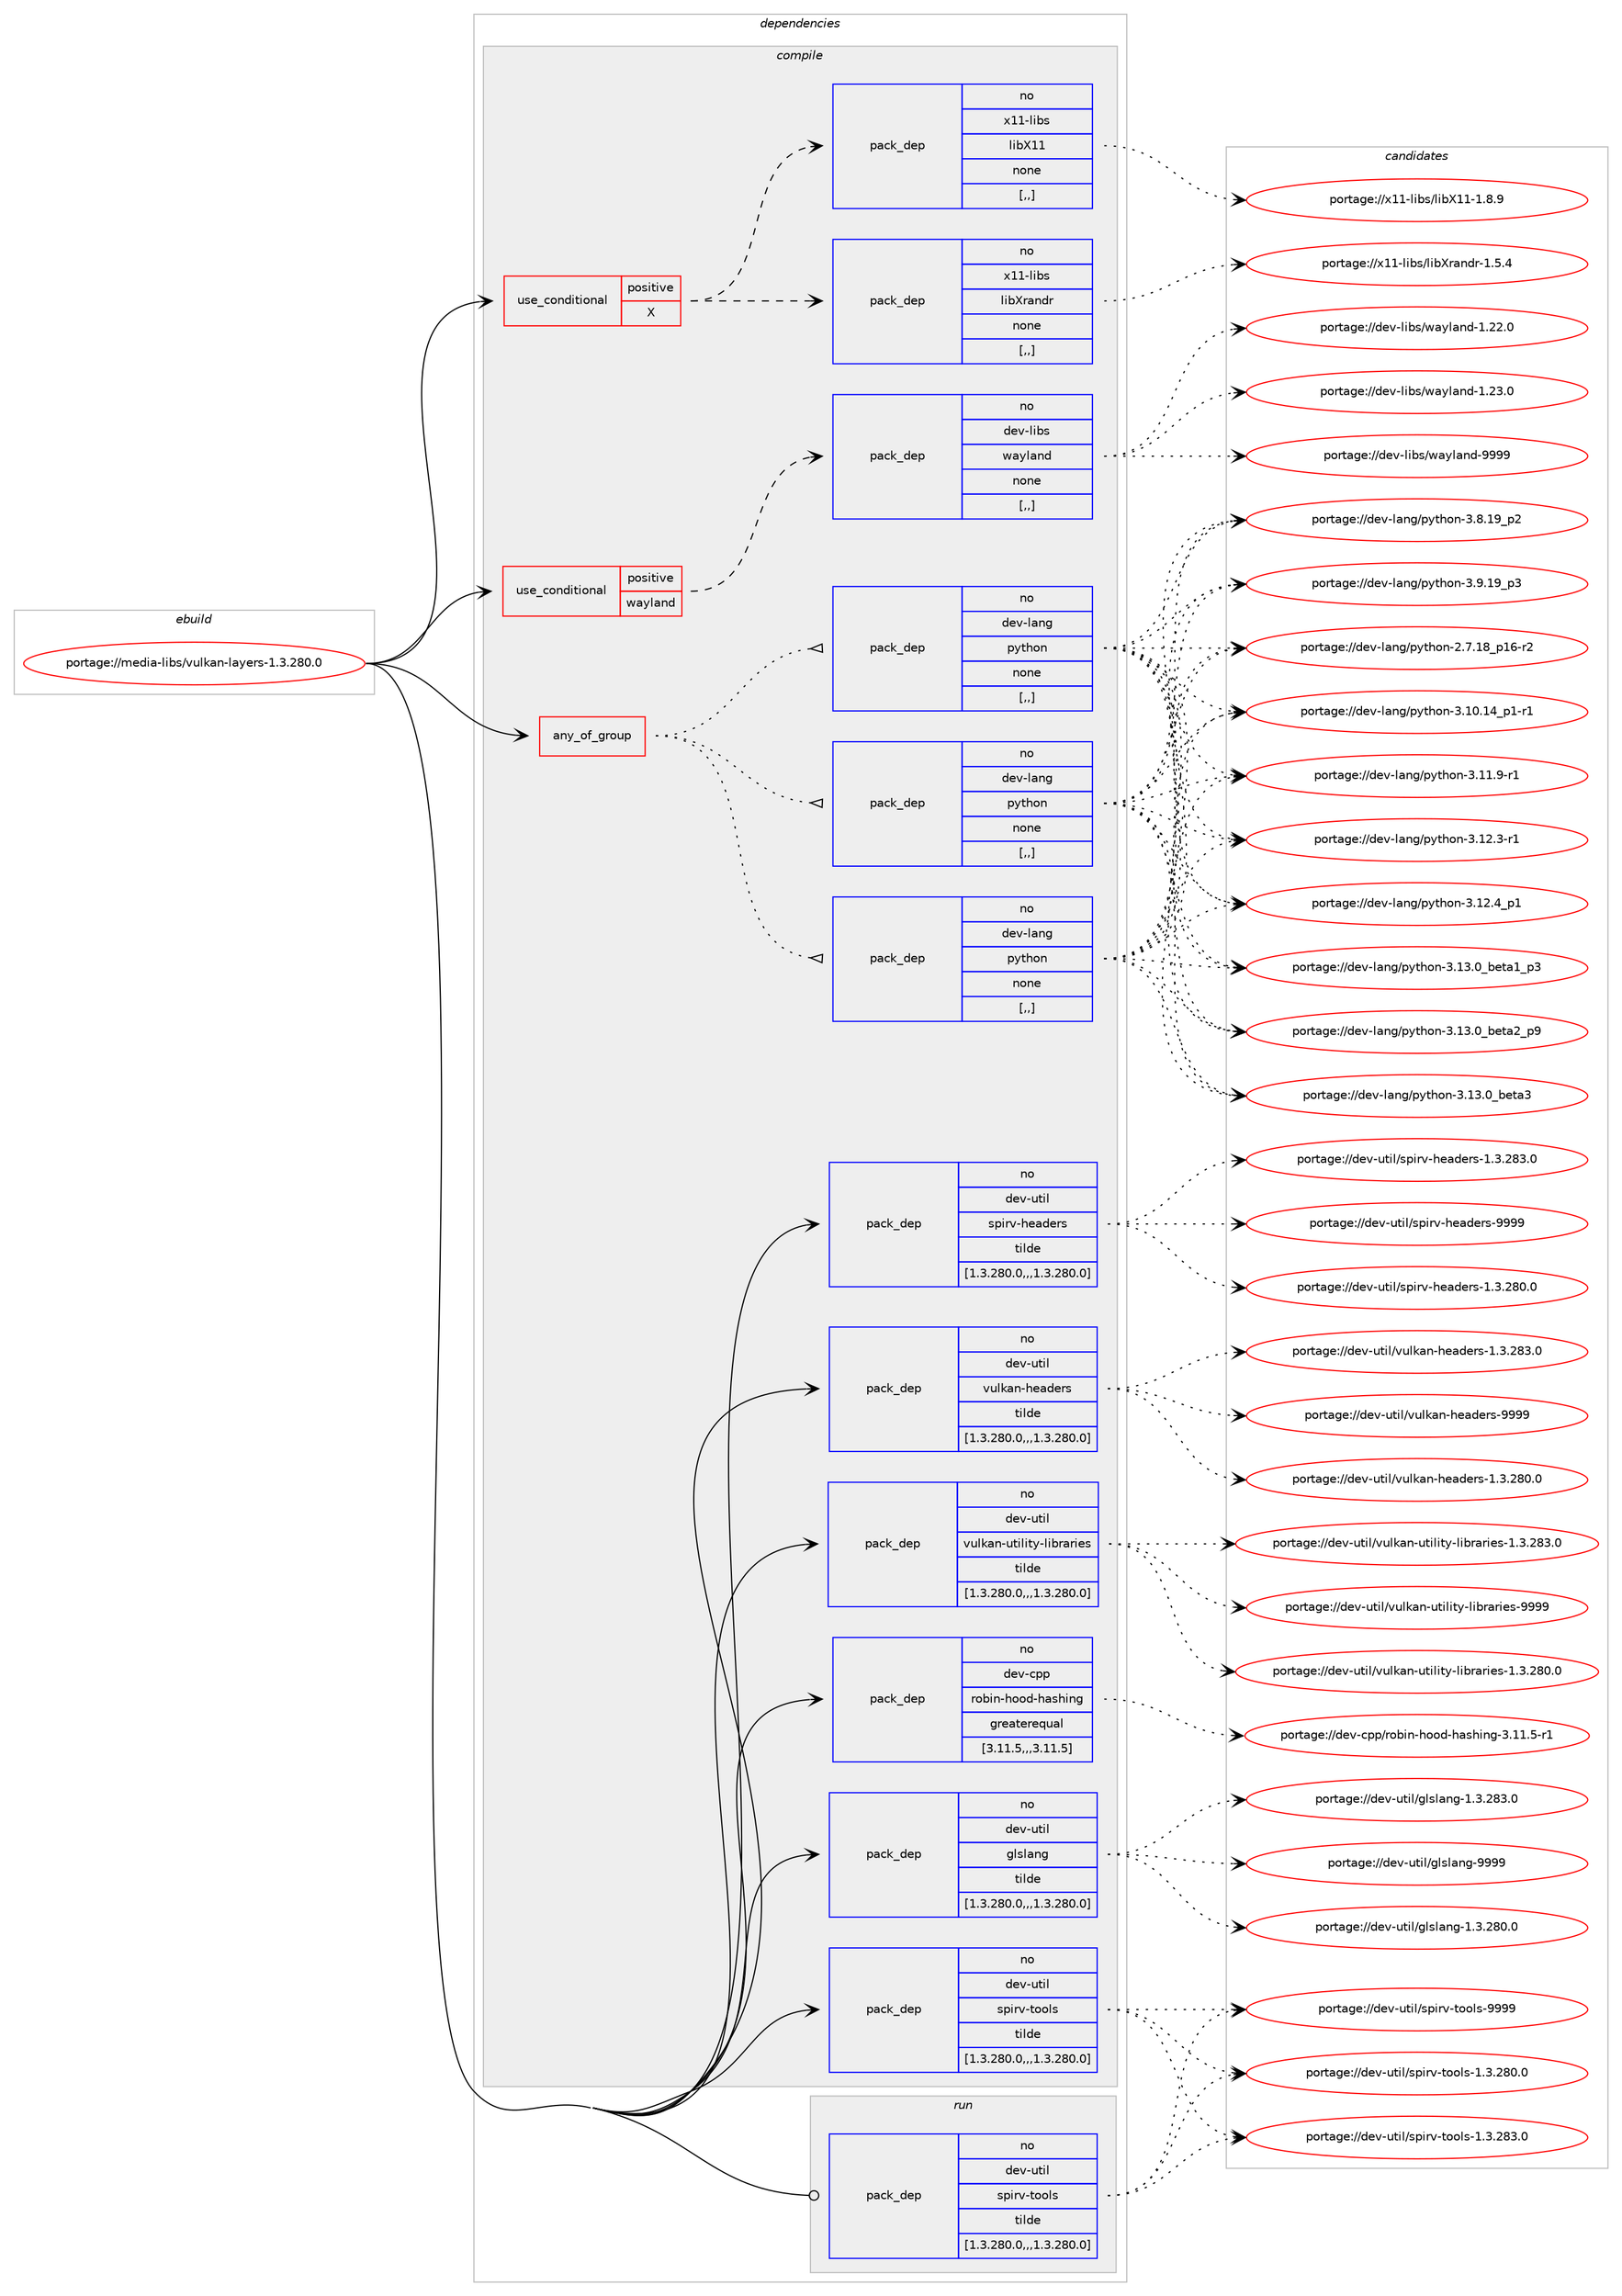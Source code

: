 digraph prolog {

# *************
# Graph options
# *************

newrank=true;
concentrate=true;
compound=true;
graph [rankdir=LR,fontname=Helvetica,fontsize=10,ranksep=1.5];#, ranksep=2.5, nodesep=0.2];
edge  [arrowhead=vee];
node  [fontname=Helvetica,fontsize=10];

# **********
# The ebuild
# **********

subgraph cluster_leftcol {
color=gray;
label=<<i>ebuild</i>>;
id [label="portage://media-libs/vulkan-layers-1.3.280.0", color=red, width=4, href="../media-libs/vulkan-layers-1.3.280.0.svg"];
}

# ****************
# The dependencies
# ****************

subgraph cluster_midcol {
color=gray;
label=<<i>dependencies</i>>;
subgraph cluster_compile {
fillcolor="#eeeeee";
style=filled;
label=<<i>compile</i>>;
subgraph any2174 {
dependency299630 [label=<<TABLE BORDER="0" CELLBORDER="1" CELLSPACING="0" CELLPADDING="4"><TR><TD CELLPADDING="10">any_of_group</TD></TR></TABLE>>, shape=none, color=red];subgraph pack221092 {
dependency299631 [label=<<TABLE BORDER="0" CELLBORDER="1" CELLSPACING="0" CELLPADDING="4" WIDTH="220"><TR><TD ROWSPAN="6" CELLPADDING="30">pack_dep</TD></TR><TR><TD WIDTH="110">no</TD></TR><TR><TD>dev-lang</TD></TR><TR><TD>python</TD></TR><TR><TD>none</TD></TR><TR><TD>[,,]</TD></TR></TABLE>>, shape=none, color=blue];
}
dependency299630:e -> dependency299631:w [weight=20,style="dotted",arrowhead="oinv"];
subgraph pack221093 {
dependency299632 [label=<<TABLE BORDER="0" CELLBORDER="1" CELLSPACING="0" CELLPADDING="4" WIDTH="220"><TR><TD ROWSPAN="6" CELLPADDING="30">pack_dep</TD></TR><TR><TD WIDTH="110">no</TD></TR><TR><TD>dev-lang</TD></TR><TR><TD>python</TD></TR><TR><TD>none</TD></TR><TR><TD>[,,]</TD></TR></TABLE>>, shape=none, color=blue];
}
dependency299630:e -> dependency299632:w [weight=20,style="dotted",arrowhead="oinv"];
subgraph pack221094 {
dependency299633 [label=<<TABLE BORDER="0" CELLBORDER="1" CELLSPACING="0" CELLPADDING="4" WIDTH="220"><TR><TD ROWSPAN="6" CELLPADDING="30">pack_dep</TD></TR><TR><TD WIDTH="110">no</TD></TR><TR><TD>dev-lang</TD></TR><TR><TD>python</TD></TR><TR><TD>none</TD></TR><TR><TD>[,,]</TD></TR></TABLE>>, shape=none, color=blue];
}
dependency299630:e -> dependency299633:w [weight=20,style="dotted",arrowhead="oinv"];
}
id:e -> dependency299630:w [weight=20,style="solid",arrowhead="vee"];
subgraph cond76209 {
dependency299634 [label=<<TABLE BORDER="0" CELLBORDER="1" CELLSPACING="0" CELLPADDING="4"><TR><TD ROWSPAN="3" CELLPADDING="10">use_conditional</TD></TR><TR><TD>positive</TD></TR><TR><TD>X</TD></TR></TABLE>>, shape=none, color=red];
subgraph pack221095 {
dependency299635 [label=<<TABLE BORDER="0" CELLBORDER="1" CELLSPACING="0" CELLPADDING="4" WIDTH="220"><TR><TD ROWSPAN="6" CELLPADDING="30">pack_dep</TD></TR><TR><TD WIDTH="110">no</TD></TR><TR><TD>x11-libs</TD></TR><TR><TD>libX11</TD></TR><TR><TD>none</TD></TR><TR><TD>[,,]</TD></TR></TABLE>>, shape=none, color=blue];
}
dependency299634:e -> dependency299635:w [weight=20,style="dashed",arrowhead="vee"];
subgraph pack221096 {
dependency299636 [label=<<TABLE BORDER="0" CELLBORDER="1" CELLSPACING="0" CELLPADDING="4" WIDTH="220"><TR><TD ROWSPAN="6" CELLPADDING="30">pack_dep</TD></TR><TR><TD WIDTH="110">no</TD></TR><TR><TD>x11-libs</TD></TR><TR><TD>libXrandr</TD></TR><TR><TD>none</TD></TR><TR><TD>[,,]</TD></TR></TABLE>>, shape=none, color=blue];
}
dependency299634:e -> dependency299636:w [weight=20,style="dashed",arrowhead="vee"];
}
id:e -> dependency299634:w [weight=20,style="solid",arrowhead="vee"];
subgraph cond76210 {
dependency299637 [label=<<TABLE BORDER="0" CELLBORDER="1" CELLSPACING="0" CELLPADDING="4"><TR><TD ROWSPAN="3" CELLPADDING="10">use_conditional</TD></TR><TR><TD>positive</TD></TR><TR><TD>wayland</TD></TR></TABLE>>, shape=none, color=red];
subgraph pack221097 {
dependency299638 [label=<<TABLE BORDER="0" CELLBORDER="1" CELLSPACING="0" CELLPADDING="4" WIDTH="220"><TR><TD ROWSPAN="6" CELLPADDING="30">pack_dep</TD></TR><TR><TD WIDTH="110">no</TD></TR><TR><TD>dev-libs</TD></TR><TR><TD>wayland</TD></TR><TR><TD>none</TD></TR><TR><TD>[,,]</TD></TR></TABLE>>, shape=none, color=blue];
}
dependency299637:e -> dependency299638:w [weight=20,style="dashed",arrowhead="vee"];
}
id:e -> dependency299637:w [weight=20,style="solid",arrowhead="vee"];
subgraph pack221098 {
dependency299639 [label=<<TABLE BORDER="0" CELLBORDER="1" CELLSPACING="0" CELLPADDING="4" WIDTH="220"><TR><TD ROWSPAN="6" CELLPADDING="30">pack_dep</TD></TR><TR><TD WIDTH="110">no</TD></TR><TR><TD>dev-cpp</TD></TR><TR><TD>robin-hood-hashing</TD></TR><TR><TD>greaterequal</TD></TR><TR><TD>[3.11.5,,,3.11.5]</TD></TR></TABLE>>, shape=none, color=blue];
}
id:e -> dependency299639:w [weight=20,style="solid",arrowhead="vee"];
subgraph pack221099 {
dependency299640 [label=<<TABLE BORDER="0" CELLBORDER="1" CELLSPACING="0" CELLPADDING="4" WIDTH="220"><TR><TD ROWSPAN="6" CELLPADDING="30">pack_dep</TD></TR><TR><TD WIDTH="110">no</TD></TR><TR><TD>dev-util</TD></TR><TR><TD>glslang</TD></TR><TR><TD>tilde</TD></TR><TR><TD>[1.3.280.0,,,1.3.280.0]</TD></TR></TABLE>>, shape=none, color=blue];
}
id:e -> dependency299640:w [weight=20,style="solid",arrowhead="vee"];
subgraph pack221100 {
dependency299641 [label=<<TABLE BORDER="0" CELLBORDER="1" CELLSPACING="0" CELLPADDING="4" WIDTH="220"><TR><TD ROWSPAN="6" CELLPADDING="30">pack_dep</TD></TR><TR><TD WIDTH="110">no</TD></TR><TR><TD>dev-util</TD></TR><TR><TD>spirv-headers</TD></TR><TR><TD>tilde</TD></TR><TR><TD>[1.3.280.0,,,1.3.280.0]</TD></TR></TABLE>>, shape=none, color=blue];
}
id:e -> dependency299641:w [weight=20,style="solid",arrowhead="vee"];
subgraph pack221101 {
dependency299642 [label=<<TABLE BORDER="0" CELLBORDER="1" CELLSPACING="0" CELLPADDING="4" WIDTH="220"><TR><TD ROWSPAN="6" CELLPADDING="30">pack_dep</TD></TR><TR><TD WIDTH="110">no</TD></TR><TR><TD>dev-util</TD></TR><TR><TD>spirv-tools</TD></TR><TR><TD>tilde</TD></TR><TR><TD>[1.3.280.0,,,1.3.280.0]</TD></TR></TABLE>>, shape=none, color=blue];
}
id:e -> dependency299642:w [weight=20,style="solid",arrowhead="vee"];
subgraph pack221102 {
dependency299643 [label=<<TABLE BORDER="0" CELLBORDER="1" CELLSPACING="0" CELLPADDING="4" WIDTH="220"><TR><TD ROWSPAN="6" CELLPADDING="30">pack_dep</TD></TR><TR><TD WIDTH="110">no</TD></TR><TR><TD>dev-util</TD></TR><TR><TD>vulkan-headers</TD></TR><TR><TD>tilde</TD></TR><TR><TD>[1.3.280.0,,,1.3.280.0]</TD></TR></TABLE>>, shape=none, color=blue];
}
id:e -> dependency299643:w [weight=20,style="solid",arrowhead="vee"];
subgraph pack221103 {
dependency299644 [label=<<TABLE BORDER="0" CELLBORDER="1" CELLSPACING="0" CELLPADDING="4" WIDTH="220"><TR><TD ROWSPAN="6" CELLPADDING="30">pack_dep</TD></TR><TR><TD WIDTH="110">no</TD></TR><TR><TD>dev-util</TD></TR><TR><TD>vulkan-utility-libraries</TD></TR><TR><TD>tilde</TD></TR><TR><TD>[1.3.280.0,,,1.3.280.0]</TD></TR></TABLE>>, shape=none, color=blue];
}
id:e -> dependency299644:w [weight=20,style="solid",arrowhead="vee"];
}
subgraph cluster_compileandrun {
fillcolor="#eeeeee";
style=filled;
label=<<i>compile and run</i>>;
}
subgraph cluster_run {
fillcolor="#eeeeee";
style=filled;
label=<<i>run</i>>;
subgraph pack221104 {
dependency299645 [label=<<TABLE BORDER="0" CELLBORDER="1" CELLSPACING="0" CELLPADDING="4" WIDTH="220"><TR><TD ROWSPAN="6" CELLPADDING="30">pack_dep</TD></TR><TR><TD WIDTH="110">no</TD></TR><TR><TD>dev-util</TD></TR><TR><TD>spirv-tools</TD></TR><TR><TD>tilde</TD></TR><TR><TD>[1.3.280.0,,,1.3.280.0]</TD></TR></TABLE>>, shape=none, color=blue];
}
id:e -> dependency299645:w [weight=20,style="solid",arrowhead="odot"];
}
}

# **************
# The candidates
# **************

subgraph cluster_choices {
rank=same;
color=gray;
label=<<i>candidates</i>>;

subgraph choice221092 {
color=black;
nodesep=1;
choice100101118451089711010347112121116104111110455046554649569511249544511450 [label="portage://dev-lang/python-2.7.18_p16-r2", color=red, width=4,href="../dev-lang/python-2.7.18_p16-r2.svg"];
choice100101118451089711010347112121116104111110455146494846495295112494511449 [label="portage://dev-lang/python-3.10.14_p1-r1", color=red, width=4,href="../dev-lang/python-3.10.14_p1-r1.svg"];
choice100101118451089711010347112121116104111110455146494946574511449 [label="portage://dev-lang/python-3.11.9-r1", color=red, width=4,href="../dev-lang/python-3.11.9-r1.svg"];
choice100101118451089711010347112121116104111110455146495046514511449 [label="portage://dev-lang/python-3.12.3-r1", color=red, width=4,href="../dev-lang/python-3.12.3-r1.svg"];
choice100101118451089711010347112121116104111110455146495046529511249 [label="portage://dev-lang/python-3.12.4_p1", color=red, width=4,href="../dev-lang/python-3.12.4_p1.svg"];
choice10010111845108971101034711212111610411111045514649514648959810111697499511251 [label="portage://dev-lang/python-3.13.0_beta1_p3", color=red, width=4,href="../dev-lang/python-3.13.0_beta1_p3.svg"];
choice10010111845108971101034711212111610411111045514649514648959810111697509511257 [label="portage://dev-lang/python-3.13.0_beta2_p9", color=red, width=4,href="../dev-lang/python-3.13.0_beta2_p9.svg"];
choice1001011184510897110103471121211161041111104551464951464895981011169751 [label="portage://dev-lang/python-3.13.0_beta3", color=red, width=4,href="../dev-lang/python-3.13.0_beta3.svg"];
choice100101118451089711010347112121116104111110455146564649579511250 [label="portage://dev-lang/python-3.8.19_p2", color=red, width=4,href="../dev-lang/python-3.8.19_p2.svg"];
choice100101118451089711010347112121116104111110455146574649579511251 [label="portage://dev-lang/python-3.9.19_p3", color=red, width=4,href="../dev-lang/python-3.9.19_p3.svg"];
dependency299631:e -> choice100101118451089711010347112121116104111110455046554649569511249544511450:w [style=dotted,weight="100"];
dependency299631:e -> choice100101118451089711010347112121116104111110455146494846495295112494511449:w [style=dotted,weight="100"];
dependency299631:e -> choice100101118451089711010347112121116104111110455146494946574511449:w [style=dotted,weight="100"];
dependency299631:e -> choice100101118451089711010347112121116104111110455146495046514511449:w [style=dotted,weight="100"];
dependency299631:e -> choice100101118451089711010347112121116104111110455146495046529511249:w [style=dotted,weight="100"];
dependency299631:e -> choice10010111845108971101034711212111610411111045514649514648959810111697499511251:w [style=dotted,weight="100"];
dependency299631:e -> choice10010111845108971101034711212111610411111045514649514648959810111697509511257:w [style=dotted,weight="100"];
dependency299631:e -> choice1001011184510897110103471121211161041111104551464951464895981011169751:w [style=dotted,weight="100"];
dependency299631:e -> choice100101118451089711010347112121116104111110455146564649579511250:w [style=dotted,weight="100"];
dependency299631:e -> choice100101118451089711010347112121116104111110455146574649579511251:w [style=dotted,weight="100"];
}
subgraph choice221093 {
color=black;
nodesep=1;
choice100101118451089711010347112121116104111110455046554649569511249544511450 [label="portage://dev-lang/python-2.7.18_p16-r2", color=red, width=4,href="../dev-lang/python-2.7.18_p16-r2.svg"];
choice100101118451089711010347112121116104111110455146494846495295112494511449 [label="portage://dev-lang/python-3.10.14_p1-r1", color=red, width=4,href="../dev-lang/python-3.10.14_p1-r1.svg"];
choice100101118451089711010347112121116104111110455146494946574511449 [label="portage://dev-lang/python-3.11.9-r1", color=red, width=4,href="../dev-lang/python-3.11.9-r1.svg"];
choice100101118451089711010347112121116104111110455146495046514511449 [label="portage://dev-lang/python-3.12.3-r1", color=red, width=4,href="../dev-lang/python-3.12.3-r1.svg"];
choice100101118451089711010347112121116104111110455146495046529511249 [label="portage://dev-lang/python-3.12.4_p1", color=red, width=4,href="../dev-lang/python-3.12.4_p1.svg"];
choice10010111845108971101034711212111610411111045514649514648959810111697499511251 [label="portage://dev-lang/python-3.13.0_beta1_p3", color=red, width=4,href="../dev-lang/python-3.13.0_beta1_p3.svg"];
choice10010111845108971101034711212111610411111045514649514648959810111697509511257 [label="portage://dev-lang/python-3.13.0_beta2_p9", color=red, width=4,href="../dev-lang/python-3.13.0_beta2_p9.svg"];
choice1001011184510897110103471121211161041111104551464951464895981011169751 [label="portage://dev-lang/python-3.13.0_beta3", color=red, width=4,href="../dev-lang/python-3.13.0_beta3.svg"];
choice100101118451089711010347112121116104111110455146564649579511250 [label="portage://dev-lang/python-3.8.19_p2", color=red, width=4,href="../dev-lang/python-3.8.19_p2.svg"];
choice100101118451089711010347112121116104111110455146574649579511251 [label="portage://dev-lang/python-3.9.19_p3", color=red, width=4,href="../dev-lang/python-3.9.19_p3.svg"];
dependency299632:e -> choice100101118451089711010347112121116104111110455046554649569511249544511450:w [style=dotted,weight="100"];
dependency299632:e -> choice100101118451089711010347112121116104111110455146494846495295112494511449:w [style=dotted,weight="100"];
dependency299632:e -> choice100101118451089711010347112121116104111110455146494946574511449:w [style=dotted,weight="100"];
dependency299632:e -> choice100101118451089711010347112121116104111110455146495046514511449:w [style=dotted,weight="100"];
dependency299632:e -> choice100101118451089711010347112121116104111110455146495046529511249:w [style=dotted,weight="100"];
dependency299632:e -> choice10010111845108971101034711212111610411111045514649514648959810111697499511251:w [style=dotted,weight="100"];
dependency299632:e -> choice10010111845108971101034711212111610411111045514649514648959810111697509511257:w [style=dotted,weight="100"];
dependency299632:e -> choice1001011184510897110103471121211161041111104551464951464895981011169751:w [style=dotted,weight="100"];
dependency299632:e -> choice100101118451089711010347112121116104111110455146564649579511250:w [style=dotted,weight="100"];
dependency299632:e -> choice100101118451089711010347112121116104111110455146574649579511251:w [style=dotted,weight="100"];
}
subgraph choice221094 {
color=black;
nodesep=1;
choice100101118451089711010347112121116104111110455046554649569511249544511450 [label="portage://dev-lang/python-2.7.18_p16-r2", color=red, width=4,href="../dev-lang/python-2.7.18_p16-r2.svg"];
choice100101118451089711010347112121116104111110455146494846495295112494511449 [label="portage://dev-lang/python-3.10.14_p1-r1", color=red, width=4,href="../dev-lang/python-3.10.14_p1-r1.svg"];
choice100101118451089711010347112121116104111110455146494946574511449 [label="portage://dev-lang/python-3.11.9-r1", color=red, width=4,href="../dev-lang/python-3.11.9-r1.svg"];
choice100101118451089711010347112121116104111110455146495046514511449 [label="portage://dev-lang/python-3.12.3-r1", color=red, width=4,href="../dev-lang/python-3.12.3-r1.svg"];
choice100101118451089711010347112121116104111110455146495046529511249 [label="portage://dev-lang/python-3.12.4_p1", color=red, width=4,href="../dev-lang/python-3.12.4_p1.svg"];
choice10010111845108971101034711212111610411111045514649514648959810111697499511251 [label="portage://dev-lang/python-3.13.0_beta1_p3", color=red, width=4,href="../dev-lang/python-3.13.0_beta1_p3.svg"];
choice10010111845108971101034711212111610411111045514649514648959810111697509511257 [label="portage://dev-lang/python-3.13.0_beta2_p9", color=red, width=4,href="../dev-lang/python-3.13.0_beta2_p9.svg"];
choice1001011184510897110103471121211161041111104551464951464895981011169751 [label="portage://dev-lang/python-3.13.0_beta3", color=red, width=4,href="../dev-lang/python-3.13.0_beta3.svg"];
choice100101118451089711010347112121116104111110455146564649579511250 [label="portage://dev-lang/python-3.8.19_p2", color=red, width=4,href="../dev-lang/python-3.8.19_p2.svg"];
choice100101118451089711010347112121116104111110455146574649579511251 [label="portage://dev-lang/python-3.9.19_p3", color=red, width=4,href="../dev-lang/python-3.9.19_p3.svg"];
dependency299633:e -> choice100101118451089711010347112121116104111110455046554649569511249544511450:w [style=dotted,weight="100"];
dependency299633:e -> choice100101118451089711010347112121116104111110455146494846495295112494511449:w [style=dotted,weight="100"];
dependency299633:e -> choice100101118451089711010347112121116104111110455146494946574511449:w [style=dotted,weight="100"];
dependency299633:e -> choice100101118451089711010347112121116104111110455146495046514511449:w [style=dotted,weight="100"];
dependency299633:e -> choice100101118451089711010347112121116104111110455146495046529511249:w [style=dotted,weight="100"];
dependency299633:e -> choice10010111845108971101034711212111610411111045514649514648959810111697499511251:w [style=dotted,weight="100"];
dependency299633:e -> choice10010111845108971101034711212111610411111045514649514648959810111697509511257:w [style=dotted,weight="100"];
dependency299633:e -> choice1001011184510897110103471121211161041111104551464951464895981011169751:w [style=dotted,weight="100"];
dependency299633:e -> choice100101118451089711010347112121116104111110455146564649579511250:w [style=dotted,weight="100"];
dependency299633:e -> choice100101118451089711010347112121116104111110455146574649579511251:w [style=dotted,weight="100"];
}
subgraph choice221095 {
color=black;
nodesep=1;
choice120494945108105981154710810598884949454946564657 [label="portage://x11-libs/libX11-1.8.9", color=red, width=4,href="../x11-libs/libX11-1.8.9.svg"];
dependency299635:e -> choice120494945108105981154710810598884949454946564657:w [style=dotted,weight="100"];
}
subgraph choice221096 {
color=black;
nodesep=1;
choice1204949451081059811547108105988811497110100114454946534652 [label="portage://x11-libs/libXrandr-1.5.4", color=red, width=4,href="../x11-libs/libXrandr-1.5.4.svg"];
dependency299636:e -> choice1204949451081059811547108105988811497110100114454946534652:w [style=dotted,weight="100"];
}
subgraph choice221097 {
color=black;
nodesep=1;
choice100101118451081059811547119971211089711010045494650504648 [label="portage://dev-libs/wayland-1.22.0", color=red, width=4,href="../dev-libs/wayland-1.22.0.svg"];
choice100101118451081059811547119971211089711010045494650514648 [label="portage://dev-libs/wayland-1.23.0", color=red, width=4,href="../dev-libs/wayland-1.23.0.svg"];
choice10010111845108105981154711997121108971101004557575757 [label="portage://dev-libs/wayland-9999", color=red, width=4,href="../dev-libs/wayland-9999.svg"];
dependency299638:e -> choice100101118451081059811547119971211089711010045494650504648:w [style=dotted,weight="100"];
dependency299638:e -> choice100101118451081059811547119971211089711010045494650514648:w [style=dotted,weight="100"];
dependency299638:e -> choice10010111845108105981154711997121108971101004557575757:w [style=dotted,weight="100"];
}
subgraph choice221098 {
color=black;
nodesep=1;
choice10010111845991121124711411198105110451041111111004510497115104105110103455146494946534511449 [label="portage://dev-cpp/robin-hood-hashing-3.11.5-r1", color=red, width=4,href="../dev-cpp/robin-hood-hashing-3.11.5-r1.svg"];
dependency299639:e -> choice10010111845991121124711411198105110451041111111004510497115104105110103455146494946534511449:w [style=dotted,weight="100"];
}
subgraph choice221099 {
color=black;
nodesep=1;
choice10010111845117116105108471031081151089711010345494651465056484648 [label="portage://dev-util/glslang-1.3.280.0", color=red, width=4,href="../dev-util/glslang-1.3.280.0.svg"];
choice10010111845117116105108471031081151089711010345494651465056514648 [label="portage://dev-util/glslang-1.3.283.0", color=red, width=4,href="../dev-util/glslang-1.3.283.0.svg"];
choice1001011184511711610510847103108115108971101034557575757 [label="portage://dev-util/glslang-9999", color=red, width=4,href="../dev-util/glslang-9999.svg"];
dependency299640:e -> choice10010111845117116105108471031081151089711010345494651465056484648:w [style=dotted,weight="100"];
dependency299640:e -> choice10010111845117116105108471031081151089711010345494651465056514648:w [style=dotted,weight="100"];
dependency299640:e -> choice1001011184511711610510847103108115108971101034557575757:w [style=dotted,weight="100"];
}
subgraph choice221100 {
color=black;
nodesep=1;
choice1001011184511711610510847115112105114118451041019710010111411545494651465056484648 [label="portage://dev-util/spirv-headers-1.3.280.0", color=red, width=4,href="../dev-util/spirv-headers-1.3.280.0.svg"];
choice1001011184511711610510847115112105114118451041019710010111411545494651465056514648 [label="portage://dev-util/spirv-headers-1.3.283.0", color=red, width=4,href="../dev-util/spirv-headers-1.3.283.0.svg"];
choice100101118451171161051084711511210511411845104101971001011141154557575757 [label="portage://dev-util/spirv-headers-9999", color=red, width=4,href="../dev-util/spirv-headers-9999.svg"];
dependency299641:e -> choice1001011184511711610510847115112105114118451041019710010111411545494651465056484648:w [style=dotted,weight="100"];
dependency299641:e -> choice1001011184511711610510847115112105114118451041019710010111411545494651465056514648:w [style=dotted,weight="100"];
dependency299641:e -> choice100101118451171161051084711511210511411845104101971001011141154557575757:w [style=dotted,weight="100"];
}
subgraph choice221101 {
color=black;
nodesep=1;
choice10010111845117116105108471151121051141184511611111110811545494651465056484648 [label="portage://dev-util/spirv-tools-1.3.280.0", color=red, width=4,href="../dev-util/spirv-tools-1.3.280.0.svg"];
choice10010111845117116105108471151121051141184511611111110811545494651465056514648 [label="portage://dev-util/spirv-tools-1.3.283.0", color=red, width=4,href="../dev-util/spirv-tools-1.3.283.0.svg"];
choice1001011184511711610510847115112105114118451161111111081154557575757 [label="portage://dev-util/spirv-tools-9999", color=red, width=4,href="../dev-util/spirv-tools-9999.svg"];
dependency299642:e -> choice10010111845117116105108471151121051141184511611111110811545494651465056484648:w [style=dotted,weight="100"];
dependency299642:e -> choice10010111845117116105108471151121051141184511611111110811545494651465056514648:w [style=dotted,weight="100"];
dependency299642:e -> choice1001011184511711610510847115112105114118451161111111081154557575757:w [style=dotted,weight="100"];
}
subgraph choice221102 {
color=black;
nodesep=1;
choice100101118451171161051084711811710810797110451041019710010111411545494651465056484648 [label="portage://dev-util/vulkan-headers-1.3.280.0", color=red, width=4,href="../dev-util/vulkan-headers-1.3.280.0.svg"];
choice100101118451171161051084711811710810797110451041019710010111411545494651465056514648 [label="portage://dev-util/vulkan-headers-1.3.283.0", color=red, width=4,href="../dev-util/vulkan-headers-1.3.283.0.svg"];
choice10010111845117116105108471181171081079711045104101971001011141154557575757 [label="portage://dev-util/vulkan-headers-9999", color=red, width=4,href="../dev-util/vulkan-headers-9999.svg"];
dependency299643:e -> choice100101118451171161051084711811710810797110451041019710010111411545494651465056484648:w [style=dotted,weight="100"];
dependency299643:e -> choice100101118451171161051084711811710810797110451041019710010111411545494651465056514648:w [style=dotted,weight="100"];
dependency299643:e -> choice10010111845117116105108471181171081079711045104101971001011141154557575757:w [style=dotted,weight="100"];
}
subgraph choice221103 {
color=black;
nodesep=1;
choice1001011184511711610510847118117108107971104511711610510810511612145108105981149711410510111545494651465056484648 [label="portage://dev-util/vulkan-utility-libraries-1.3.280.0", color=red, width=4,href="../dev-util/vulkan-utility-libraries-1.3.280.0.svg"];
choice1001011184511711610510847118117108107971104511711610510810511612145108105981149711410510111545494651465056514648 [label="portage://dev-util/vulkan-utility-libraries-1.3.283.0", color=red, width=4,href="../dev-util/vulkan-utility-libraries-1.3.283.0.svg"];
choice100101118451171161051084711811710810797110451171161051081051161214510810598114971141051011154557575757 [label="portage://dev-util/vulkan-utility-libraries-9999", color=red, width=4,href="../dev-util/vulkan-utility-libraries-9999.svg"];
dependency299644:e -> choice1001011184511711610510847118117108107971104511711610510810511612145108105981149711410510111545494651465056484648:w [style=dotted,weight="100"];
dependency299644:e -> choice1001011184511711610510847118117108107971104511711610510810511612145108105981149711410510111545494651465056514648:w [style=dotted,weight="100"];
dependency299644:e -> choice100101118451171161051084711811710810797110451171161051081051161214510810598114971141051011154557575757:w [style=dotted,weight="100"];
}
subgraph choice221104 {
color=black;
nodesep=1;
choice10010111845117116105108471151121051141184511611111110811545494651465056484648 [label="portage://dev-util/spirv-tools-1.3.280.0", color=red, width=4,href="../dev-util/spirv-tools-1.3.280.0.svg"];
choice10010111845117116105108471151121051141184511611111110811545494651465056514648 [label="portage://dev-util/spirv-tools-1.3.283.0", color=red, width=4,href="../dev-util/spirv-tools-1.3.283.0.svg"];
choice1001011184511711610510847115112105114118451161111111081154557575757 [label="portage://dev-util/spirv-tools-9999", color=red, width=4,href="../dev-util/spirv-tools-9999.svg"];
dependency299645:e -> choice10010111845117116105108471151121051141184511611111110811545494651465056484648:w [style=dotted,weight="100"];
dependency299645:e -> choice10010111845117116105108471151121051141184511611111110811545494651465056514648:w [style=dotted,weight="100"];
dependency299645:e -> choice1001011184511711610510847115112105114118451161111111081154557575757:w [style=dotted,weight="100"];
}
}

}

